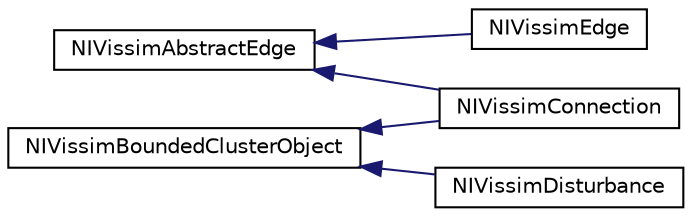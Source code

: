 digraph "Graphical Class Hierarchy"
{
  edge [fontname="Helvetica",fontsize="10",labelfontname="Helvetica",labelfontsize="10"];
  node [fontname="Helvetica",fontsize="10",shape=record];
  rankdir="LR";
  Node471 [label="NIVissimAbstractEdge",height=0.2,width=0.4,color="black", fillcolor="white", style="filled",URL="$da/d14/class_n_i_vissim_abstract_edge.html"];
  Node471 -> Node1 [dir="back",color="midnightblue",fontsize="10",style="solid",fontname="Helvetica"];
  Node1 [label="NIVissimConnection",height=0.2,width=0.4,color="black", fillcolor="white", style="filled",URL="$d3/d0c/class_n_i_vissim_connection.html"];
  Node471 -> Node472 [dir="back",color="midnightblue",fontsize="10",style="solid",fontname="Helvetica"];
  Node472 [label="NIVissimEdge",height=0.2,width=0.4,color="black", fillcolor="white", style="filled",URL="$d3/d68/class_n_i_vissim_edge.html",tooltip="A temporary storage for edges imported from Vissim. "];
  Node0 [label="NIVissimBoundedClusterObject",height=0.2,width=0.4,color="black", fillcolor="white", style="filled",URL="$d1/d3c/class_n_i_vissim_bounded_cluster_object.html"];
  Node0 -> Node1 [dir="back",color="midnightblue",fontsize="10",style="solid",fontname="Helvetica"];
  Node0 -> Node2 [dir="back",color="midnightblue",fontsize="10",style="solid",fontname="Helvetica"];
  Node2 [label="NIVissimDisturbance",height=0.2,width=0.4,color="black", fillcolor="white", style="filled",URL="$d9/dcd/class_n_i_vissim_disturbance.html"];
}
